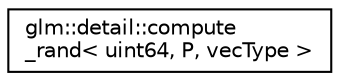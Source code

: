 digraph "Graphical Class Hierarchy"
{
 // LATEX_PDF_SIZE
  edge [fontname="Helvetica",fontsize="10",labelfontname="Helvetica",labelfontsize="10"];
  node [fontname="Helvetica",fontsize="10",shape=record];
  rankdir="LR";
  Node0 [label="glm::detail::compute\l_rand\< uint64, P, vecType \>",height=0.2,width=0.4,color="black", fillcolor="white", style="filled",URL="$structglm_1_1detail_1_1compute__rand_3_01uint64_00_01_p_00_01vec_type_01_4.html",tooltip=" "];
}
